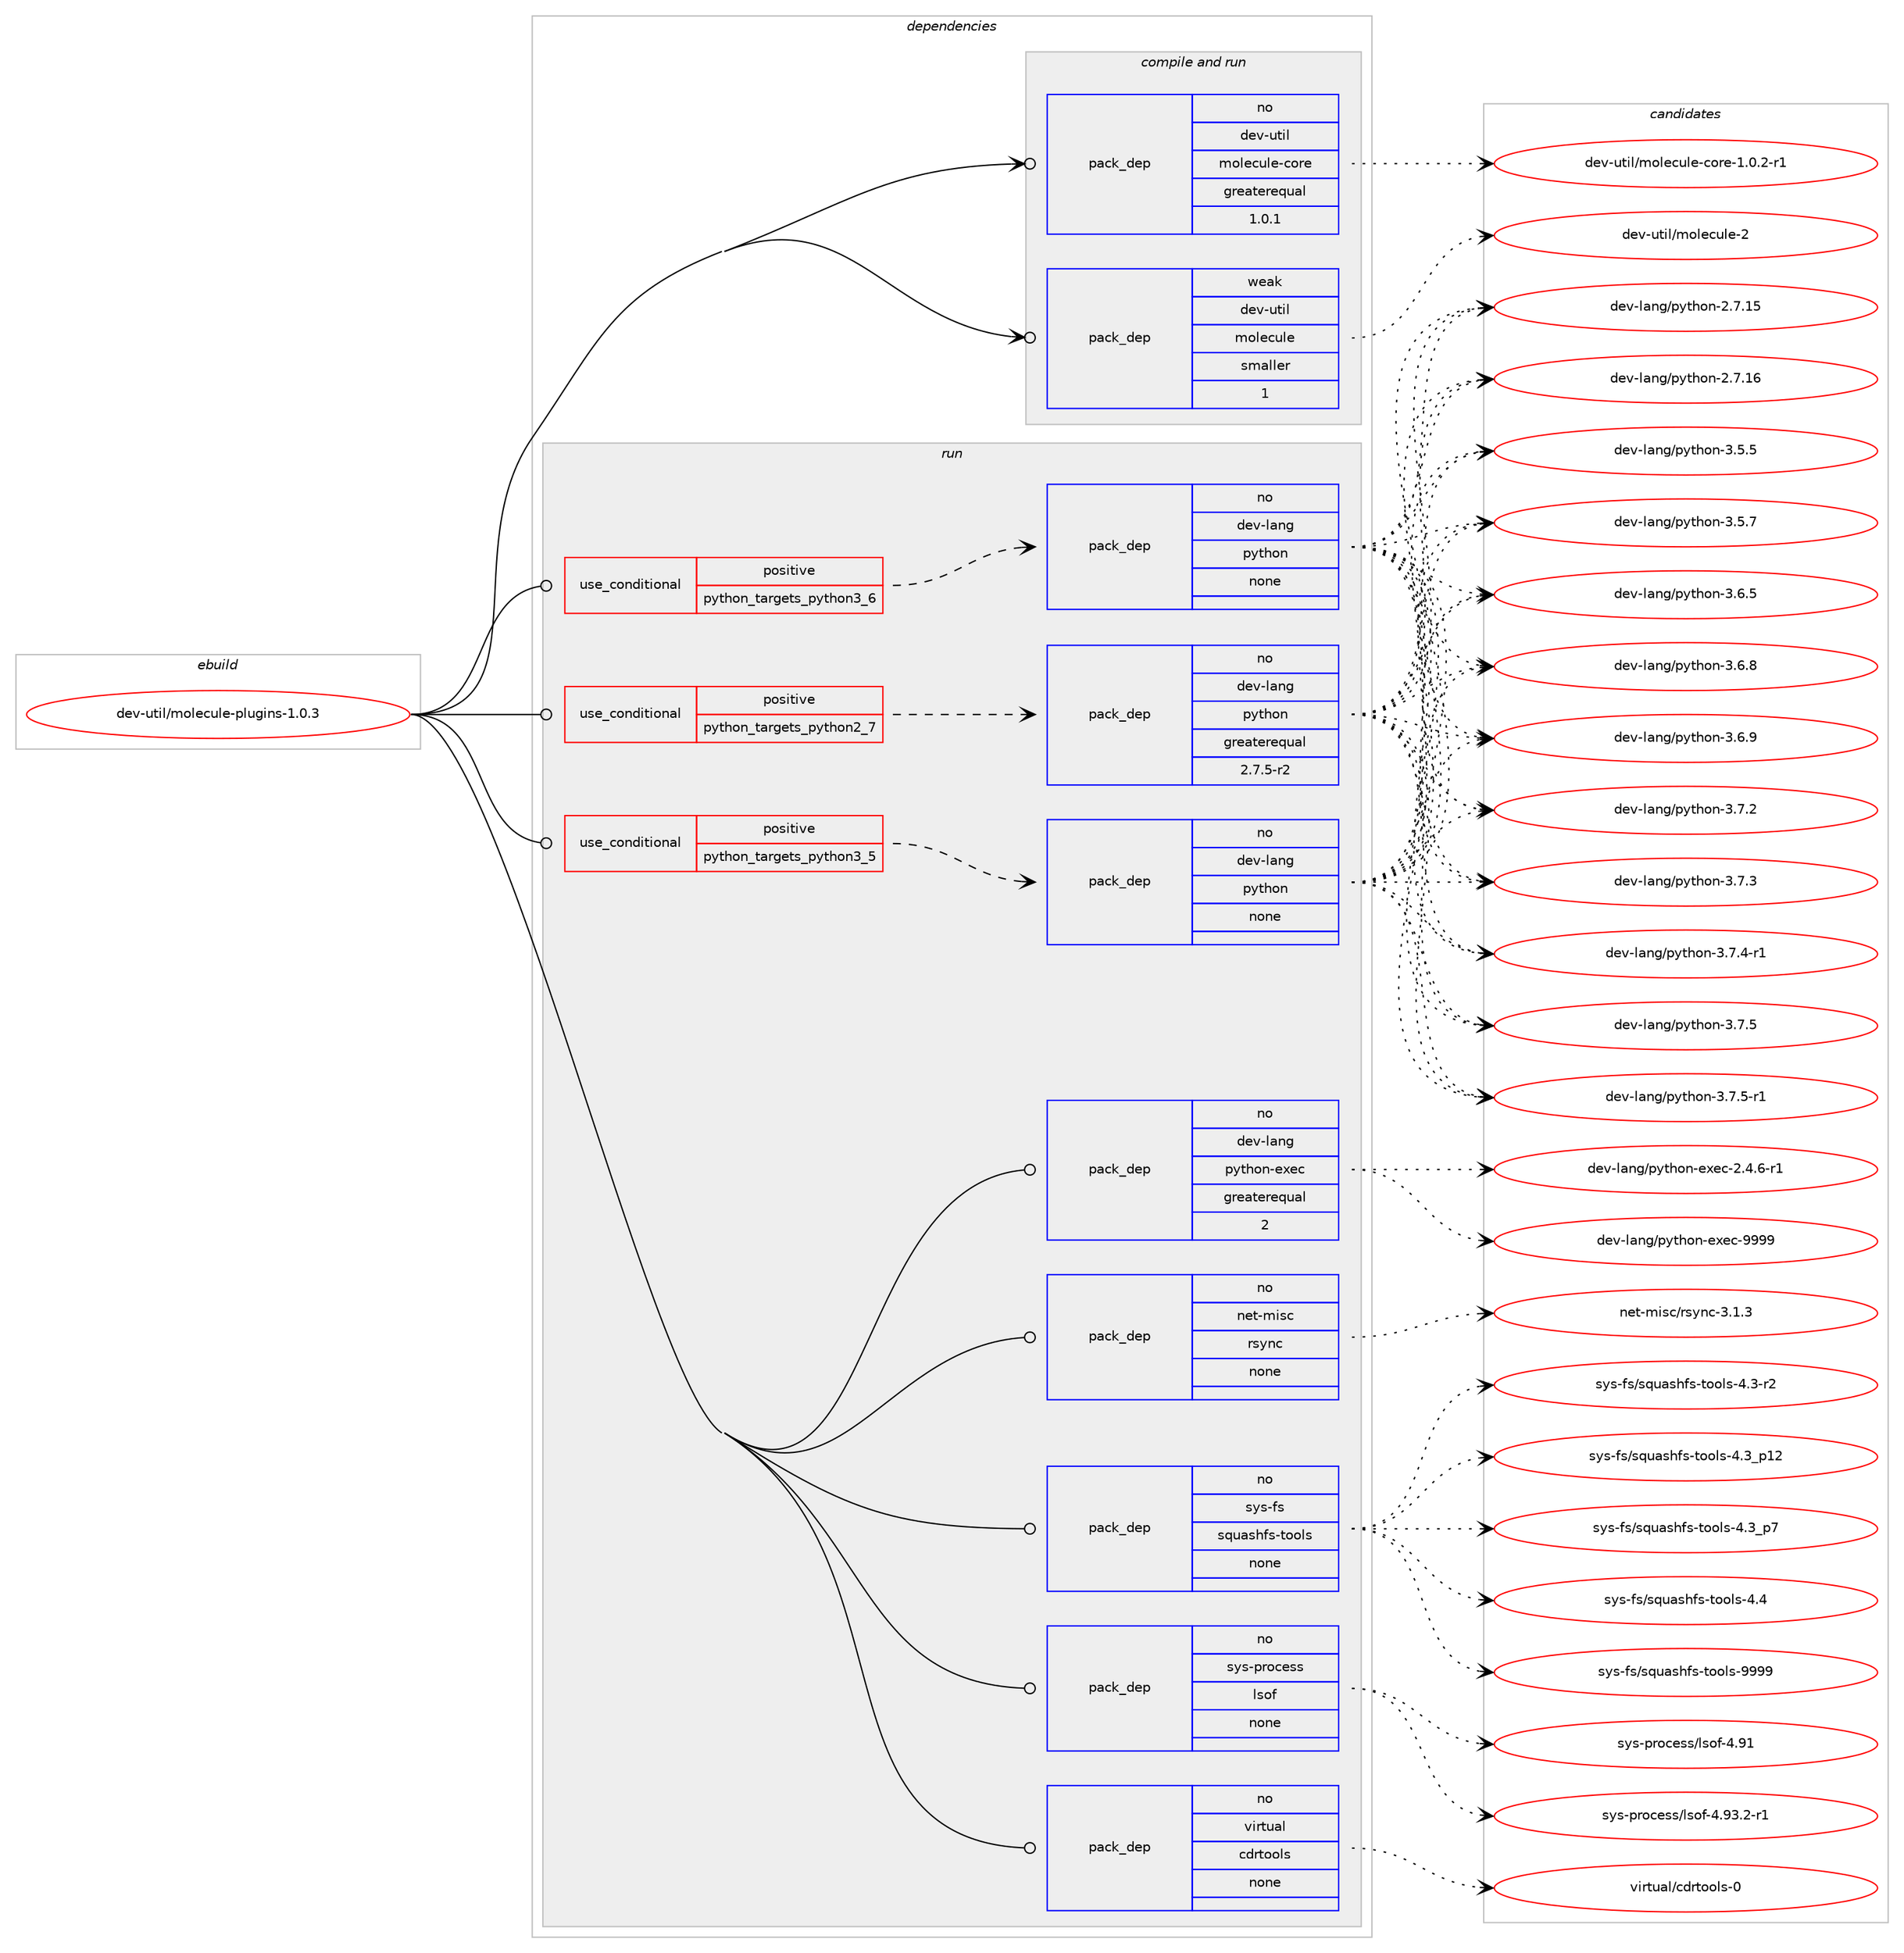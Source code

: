 digraph prolog {

# *************
# Graph options
# *************

newrank=true;
concentrate=true;
compound=true;
graph [rankdir=LR,fontname=Helvetica,fontsize=10,ranksep=1.5];#, ranksep=2.5, nodesep=0.2];
edge  [arrowhead=vee];
node  [fontname=Helvetica,fontsize=10];

# **********
# The ebuild
# **********

subgraph cluster_leftcol {
color=gray;
rank=same;
label=<<i>ebuild</i>>;
id [label="dev-util/molecule-plugins-1.0.3", color=red, width=4, href="../dev-util/molecule-plugins-1.0.3.svg"];
}

# ****************
# The dependencies
# ****************

subgraph cluster_midcol {
color=gray;
label=<<i>dependencies</i>>;
subgraph cluster_compile {
fillcolor="#eeeeee";
style=filled;
label=<<i>compile</i>>;
}
subgraph cluster_compileandrun {
fillcolor="#eeeeee";
style=filled;
label=<<i>compile and run</i>>;
subgraph pack535623 {
dependency730792 [label=<<TABLE BORDER="0" CELLBORDER="1" CELLSPACING="0" CELLPADDING="4" WIDTH="220"><TR><TD ROWSPAN="6" CELLPADDING="30">pack_dep</TD></TR><TR><TD WIDTH="110">no</TD></TR><TR><TD>dev-util</TD></TR><TR><TD>molecule-core</TD></TR><TR><TD>greaterequal</TD></TR><TR><TD>1.0.1</TD></TR></TABLE>>, shape=none, color=blue];
}
id:e -> dependency730792:w [weight=20,style="solid",arrowhead="odotvee"];
subgraph pack535624 {
dependency730793 [label=<<TABLE BORDER="0" CELLBORDER="1" CELLSPACING="0" CELLPADDING="4" WIDTH="220"><TR><TD ROWSPAN="6" CELLPADDING="30">pack_dep</TD></TR><TR><TD WIDTH="110">weak</TD></TR><TR><TD>dev-util</TD></TR><TR><TD>molecule</TD></TR><TR><TD>smaller</TD></TR><TR><TD>1</TD></TR></TABLE>>, shape=none, color=blue];
}
id:e -> dependency730793:w [weight=20,style="solid",arrowhead="odotvee"];
}
subgraph cluster_run {
fillcolor="#eeeeee";
style=filled;
label=<<i>run</i>>;
subgraph cond183000 {
dependency730794 [label=<<TABLE BORDER="0" CELLBORDER="1" CELLSPACING="0" CELLPADDING="4"><TR><TD ROWSPAN="3" CELLPADDING="10">use_conditional</TD></TR><TR><TD>positive</TD></TR><TR><TD>python_targets_python2_7</TD></TR></TABLE>>, shape=none, color=red];
subgraph pack535625 {
dependency730795 [label=<<TABLE BORDER="0" CELLBORDER="1" CELLSPACING="0" CELLPADDING="4" WIDTH="220"><TR><TD ROWSPAN="6" CELLPADDING="30">pack_dep</TD></TR><TR><TD WIDTH="110">no</TD></TR><TR><TD>dev-lang</TD></TR><TR><TD>python</TD></TR><TR><TD>greaterequal</TD></TR><TR><TD>2.7.5-r2</TD></TR></TABLE>>, shape=none, color=blue];
}
dependency730794:e -> dependency730795:w [weight=20,style="dashed",arrowhead="vee"];
}
id:e -> dependency730794:w [weight=20,style="solid",arrowhead="odot"];
subgraph cond183001 {
dependency730796 [label=<<TABLE BORDER="0" CELLBORDER="1" CELLSPACING="0" CELLPADDING="4"><TR><TD ROWSPAN="3" CELLPADDING="10">use_conditional</TD></TR><TR><TD>positive</TD></TR><TR><TD>python_targets_python3_5</TD></TR></TABLE>>, shape=none, color=red];
subgraph pack535626 {
dependency730797 [label=<<TABLE BORDER="0" CELLBORDER="1" CELLSPACING="0" CELLPADDING="4" WIDTH="220"><TR><TD ROWSPAN="6" CELLPADDING="30">pack_dep</TD></TR><TR><TD WIDTH="110">no</TD></TR><TR><TD>dev-lang</TD></TR><TR><TD>python</TD></TR><TR><TD>none</TD></TR><TR><TD></TD></TR></TABLE>>, shape=none, color=blue];
}
dependency730796:e -> dependency730797:w [weight=20,style="dashed",arrowhead="vee"];
}
id:e -> dependency730796:w [weight=20,style="solid",arrowhead="odot"];
subgraph cond183002 {
dependency730798 [label=<<TABLE BORDER="0" CELLBORDER="1" CELLSPACING="0" CELLPADDING="4"><TR><TD ROWSPAN="3" CELLPADDING="10">use_conditional</TD></TR><TR><TD>positive</TD></TR><TR><TD>python_targets_python3_6</TD></TR></TABLE>>, shape=none, color=red];
subgraph pack535627 {
dependency730799 [label=<<TABLE BORDER="0" CELLBORDER="1" CELLSPACING="0" CELLPADDING="4" WIDTH="220"><TR><TD ROWSPAN="6" CELLPADDING="30">pack_dep</TD></TR><TR><TD WIDTH="110">no</TD></TR><TR><TD>dev-lang</TD></TR><TR><TD>python</TD></TR><TR><TD>none</TD></TR><TR><TD></TD></TR></TABLE>>, shape=none, color=blue];
}
dependency730798:e -> dependency730799:w [weight=20,style="dashed",arrowhead="vee"];
}
id:e -> dependency730798:w [weight=20,style="solid",arrowhead="odot"];
subgraph pack535628 {
dependency730800 [label=<<TABLE BORDER="0" CELLBORDER="1" CELLSPACING="0" CELLPADDING="4" WIDTH="220"><TR><TD ROWSPAN="6" CELLPADDING="30">pack_dep</TD></TR><TR><TD WIDTH="110">no</TD></TR><TR><TD>dev-lang</TD></TR><TR><TD>python-exec</TD></TR><TR><TD>greaterequal</TD></TR><TR><TD>2</TD></TR></TABLE>>, shape=none, color=blue];
}
id:e -> dependency730800:w [weight=20,style="solid",arrowhead="odot"];
subgraph pack535629 {
dependency730801 [label=<<TABLE BORDER="0" CELLBORDER="1" CELLSPACING="0" CELLPADDING="4" WIDTH="220"><TR><TD ROWSPAN="6" CELLPADDING="30">pack_dep</TD></TR><TR><TD WIDTH="110">no</TD></TR><TR><TD>net-misc</TD></TR><TR><TD>rsync</TD></TR><TR><TD>none</TD></TR><TR><TD></TD></TR></TABLE>>, shape=none, color=blue];
}
id:e -> dependency730801:w [weight=20,style="solid",arrowhead="odot"];
subgraph pack535630 {
dependency730802 [label=<<TABLE BORDER="0" CELLBORDER="1" CELLSPACING="0" CELLPADDING="4" WIDTH="220"><TR><TD ROWSPAN="6" CELLPADDING="30">pack_dep</TD></TR><TR><TD WIDTH="110">no</TD></TR><TR><TD>sys-fs</TD></TR><TR><TD>squashfs-tools</TD></TR><TR><TD>none</TD></TR><TR><TD></TD></TR></TABLE>>, shape=none, color=blue];
}
id:e -> dependency730802:w [weight=20,style="solid",arrowhead="odot"];
subgraph pack535631 {
dependency730803 [label=<<TABLE BORDER="0" CELLBORDER="1" CELLSPACING="0" CELLPADDING="4" WIDTH="220"><TR><TD ROWSPAN="6" CELLPADDING="30">pack_dep</TD></TR><TR><TD WIDTH="110">no</TD></TR><TR><TD>sys-process</TD></TR><TR><TD>lsof</TD></TR><TR><TD>none</TD></TR><TR><TD></TD></TR></TABLE>>, shape=none, color=blue];
}
id:e -> dependency730803:w [weight=20,style="solid",arrowhead="odot"];
subgraph pack535632 {
dependency730804 [label=<<TABLE BORDER="0" CELLBORDER="1" CELLSPACING="0" CELLPADDING="4" WIDTH="220"><TR><TD ROWSPAN="6" CELLPADDING="30">pack_dep</TD></TR><TR><TD WIDTH="110">no</TD></TR><TR><TD>virtual</TD></TR><TR><TD>cdrtools</TD></TR><TR><TD>none</TD></TR><TR><TD></TD></TR></TABLE>>, shape=none, color=blue];
}
id:e -> dependency730804:w [weight=20,style="solid",arrowhead="odot"];
}
}

# **************
# The candidates
# **************

subgraph cluster_choices {
rank=same;
color=gray;
label=<<i>candidates</i>>;

subgraph choice535623 {
color=black;
nodesep=1;
choice10010111845117116105108471091111081019911710810145991111141014549464846504511449 [label="dev-util/molecule-core-1.0.2-r1", color=red, width=4,href="../dev-util/molecule-core-1.0.2-r1.svg"];
dependency730792:e -> choice10010111845117116105108471091111081019911710810145991111141014549464846504511449:w [style=dotted,weight="100"];
}
subgraph choice535624 {
color=black;
nodesep=1;
choice1001011184511711610510847109111108101991171081014550 [label="dev-util/molecule-2", color=red, width=4,href="../dev-util/molecule-2.svg"];
dependency730793:e -> choice1001011184511711610510847109111108101991171081014550:w [style=dotted,weight="100"];
}
subgraph choice535625 {
color=black;
nodesep=1;
choice10010111845108971101034711212111610411111045504655464953 [label="dev-lang/python-2.7.15", color=red, width=4,href="../dev-lang/python-2.7.15.svg"];
choice10010111845108971101034711212111610411111045504655464954 [label="dev-lang/python-2.7.16", color=red, width=4,href="../dev-lang/python-2.7.16.svg"];
choice100101118451089711010347112121116104111110455146534653 [label="dev-lang/python-3.5.5", color=red, width=4,href="../dev-lang/python-3.5.5.svg"];
choice100101118451089711010347112121116104111110455146534655 [label="dev-lang/python-3.5.7", color=red, width=4,href="../dev-lang/python-3.5.7.svg"];
choice100101118451089711010347112121116104111110455146544653 [label="dev-lang/python-3.6.5", color=red, width=4,href="../dev-lang/python-3.6.5.svg"];
choice100101118451089711010347112121116104111110455146544656 [label="dev-lang/python-3.6.8", color=red, width=4,href="../dev-lang/python-3.6.8.svg"];
choice100101118451089711010347112121116104111110455146544657 [label="dev-lang/python-3.6.9", color=red, width=4,href="../dev-lang/python-3.6.9.svg"];
choice100101118451089711010347112121116104111110455146554650 [label="dev-lang/python-3.7.2", color=red, width=4,href="../dev-lang/python-3.7.2.svg"];
choice100101118451089711010347112121116104111110455146554651 [label="dev-lang/python-3.7.3", color=red, width=4,href="../dev-lang/python-3.7.3.svg"];
choice1001011184510897110103471121211161041111104551465546524511449 [label="dev-lang/python-3.7.4-r1", color=red, width=4,href="../dev-lang/python-3.7.4-r1.svg"];
choice100101118451089711010347112121116104111110455146554653 [label="dev-lang/python-3.7.5", color=red, width=4,href="../dev-lang/python-3.7.5.svg"];
choice1001011184510897110103471121211161041111104551465546534511449 [label="dev-lang/python-3.7.5-r1", color=red, width=4,href="../dev-lang/python-3.7.5-r1.svg"];
dependency730795:e -> choice10010111845108971101034711212111610411111045504655464953:w [style=dotted,weight="100"];
dependency730795:e -> choice10010111845108971101034711212111610411111045504655464954:w [style=dotted,weight="100"];
dependency730795:e -> choice100101118451089711010347112121116104111110455146534653:w [style=dotted,weight="100"];
dependency730795:e -> choice100101118451089711010347112121116104111110455146534655:w [style=dotted,weight="100"];
dependency730795:e -> choice100101118451089711010347112121116104111110455146544653:w [style=dotted,weight="100"];
dependency730795:e -> choice100101118451089711010347112121116104111110455146544656:w [style=dotted,weight="100"];
dependency730795:e -> choice100101118451089711010347112121116104111110455146544657:w [style=dotted,weight="100"];
dependency730795:e -> choice100101118451089711010347112121116104111110455146554650:w [style=dotted,weight="100"];
dependency730795:e -> choice100101118451089711010347112121116104111110455146554651:w [style=dotted,weight="100"];
dependency730795:e -> choice1001011184510897110103471121211161041111104551465546524511449:w [style=dotted,weight="100"];
dependency730795:e -> choice100101118451089711010347112121116104111110455146554653:w [style=dotted,weight="100"];
dependency730795:e -> choice1001011184510897110103471121211161041111104551465546534511449:w [style=dotted,weight="100"];
}
subgraph choice535626 {
color=black;
nodesep=1;
choice10010111845108971101034711212111610411111045504655464953 [label="dev-lang/python-2.7.15", color=red, width=4,href="../dev-lang/python-2.7.15.svg"];
choice10010111845108971101034711212111610411111045504655464954 [label="dev-lang/python-2.7.16", color=red, width=4,href="../dev-lang/python-2.7.16.svg"];
choice100101118451089711010347112121116104111110455146534653 [label="dev-lang/python-3.5.5", color=red, width=4,href="../dev-lang/python-3.5.5.svg"];
choice100101118451089711010347112121116104111110455146534655 [label="dev-lang/python-3.5.7", color=red, width=4,href="../dev-lang/python-3.5.7.svg"];
choice100101118451089711010347112121116104111110455146544653 [label="dev-lang/python-3.6.5", color=red, width=4,href="../dev-lang/python-3.6.5.svg"];
choice100101118451089711010347112121116104111110455146544656 [label="dev-lang/python-3.6.8", color=red, width=4,href="../dev-lang/python-3.6.8.svg"];
choice100101118451089711010347112121116104111110455146544657 [label="dev-lang/python-3.6.9", color=red, width=4,href="../dev-lang/python-3.6.9.svg"];
choice100101118451089711010347112121116104111110455146554650 [label="dev-lang/python-3.7.2", color=red, width=4,href="../dev-lang/python-3.7.2.svg"];
choice100101118451089711010347112121116104111110455146554651 [label="dev-lang/python-3.7.3", color=red, width=4,href="../dev-lang/python-3.7.3.svg"];
choice1001011184510897110103471121211161041111104551465546524511449 [label="dev-lang/python-3.7.4-r1", color=red, width=4,href="../dev-lang/python-3.7.4-r1.svg"];
choice100101118451089711010347112121116104111110455146554653 [label="dev-lang/python-3.7.5", color=red, width=4,href="../dev-lang/python-3.7.5.svg"];
choice1001011184510897110103471121211161041111104551465546534511449 [label="dev-lang/python-3.7.5-r1", color=red, width=4,href="../dev-lang/python-3.7.5-r1.svg"];
dependency730797:e -> choice10010111845108971101034711212111610411111045504655464953:w [style=dotted,weight="100"];
dependency730797:e -> choice10010111845108971101034711212111610411111045504655464954:w [style=dotted,weight="100"];
dependency730797:e -> choice100101118451089711010347112121116104111110455146534653:w [style=dotted,weight="100"];
dependency730797:e -> choice100101118451089711010347112121116104111110455146534655:w [style=dotted,weight="100"];
dependency730797:e -> choice100101118451089711010347112121116104111110455146544653:w [style=dotted,weight="100"];
dependency730797:e -> choice100101118451089711010347112121116104111110455146544656:w [style=dotted,weight="100"];
dependency730797:e -> choice100101118451089711010347112121116104111110455146544657:w [style=dotted,weight="100"];
dependency730797:e -> choice100101118451089711010347112121116104111110455146554650:w [style=dotted,weight="100"];
dependency730797:e -> choice100101118451089711010347112121116104111110455146554651:w [style=dotted,weight="100"];
dependency730797:e -> choice1001011184510897110103471121211161041111104551465546524511449:w [style=dotted,weight="100"];
dependency730797:e -> choice100101118451089711010347112121116104111110455146554653:w [style=dotted,weight="100"];
dependency730797:e -> choice1001011184510897110103471121211161041111104551465546534511449:w [style=dotted,weight="100"];
}
subgraph choice535627 {
color=black;
nodesep=1;
choice10010111845108971101034711212111610411111045504655464953 [label="dev-lang/python-2.7.15", color=red, width=4,href="../dev-lang/python-2.7.15.svg"];
choice10010111845108971101034711212111610411111045504655464954 [label="dev-lang/python-2.7.16", color=red, width=4,href="../dev-lang/python-2.7.16.svg"];
choice100101118451089711010347112121116104111110455146534653 [label="dev-lang/python-3.5.5", color=red, width=4,href="../dev-lang/python-3.5.5.svg"];
choice100101118451089711010347112121116104111110455146534655 [label="dev-lang/python-3.5.7", color=red, width=4,href="../dev-lang/python-3.5.7.svg"];
choice100101118451089711010347112121116104111110455146544653 [label="dev-lang/python-3.6.5", color=red, width=4,href="../dev-lang/python-3.6.5.svg"];
choice100101118451089711010347112121116104111110455146544656 [label="dev-lang/python-3.6.8", color=red, width=4,href="../dev-lang/python-3.6.8.svg"];
choice100101118451089711010347112121116104111110455146544657 [label="dev-lang/python-3.6.9", color=red, width=4,href="../dev-lang/python-3.6.9.svg"];
choice100101118451089711010347112121116104111110455146554650 [label="dev-lang/python-3.7.2", color=red, width=4,href="../dev-lang/python-3.7.2.svg"];
choice100101118451089711010347112121116104111110455146554651 [label="dev-lang/python-3.7.3", color=red, width=4,href="../dev-lang/python-3.7.3.svg"];
choice1001011184510897110103471121211161041111104551465546524511449 [label="dev-lang/python-3.7.4-r1", color=red, width=4,href="../dev-lang/python-3.7.4-r1.svg"];
choice100101118451089711010347112121116104111110455146554653 [label="dev-lang/python-3.7.5", color=red, width=4,href="../dev-lang/python-3.7.5.svg"];
choice1001011184510897110103471121211161041111104551465546534511449 [label="dev-lang/python-3.7.5-r1", color=red, width=4,href="../dev-lang/python-3.7.5-r1.svg"];
dependency730799:e -> choice10010111845108971101034711212111610411111045504655464953:w [style=dotted,weight="100"];
dependency730799:e -> choice10010111845108971101034711212111610411111045504655464954:w [style=dotted,weight="100"];
dependency730799:e -> choice100101118451089711010347112121116104111110455146534653:w [style=dotted,weight="100"];
dependency730799:e -> choice100101118451089711010347112121116104111110455146534655:w [style=dotted,weight="100"];
dependency730799:e -> choice100101118451089711010347112121116104111110455146544653:w [style=dotted,weight="100"];
dependency730799:e -> choice100101118451089711010347112121116104111110455146544656:w [style=dotted,weight="100"];
dependency730799:e -> choice100101118451089711010347112121116104111110455146544657:w [style=dotted,weight="100"];
dependency730799:e -> choice100101118451089711010347112121116104111110455146554650:w [style=dotted,weight="100"];
dependency730799:e -> choice100101118451089711010347112121116104111110455146554651:w [style=dotted,weight="100"];
dependency730799:e -> choice1001011184510897110103471121211161041111104551465546524511449:w [style=dotted,weight="100"];
dependency730799:e -> choice100101118451089711010347112121116104111110455146554653:w [style=dotted,weight="100"];
dependency730799:e -> choice1001011184510897110103471121211161041111104551465546534511449:w [style=dotted,weight="100"];
}
subgraph choice535628 {
color=black;
nodesep=1;
choice10010111845108971101034711212111610411111045101120101994550465246544511449 [label="dev-lang/python-exec-2.4.6-r1", color=red, width=4,href="../dev-lang/python-exec-2.4.6-r1.svg"];
choice10010111845108971101034711212111610411111045101120101994557575757 [label="dev-lang/python-exec-9999", color=red, width=4,href="../dev-lang/python-exec-9999.svg"];
dependency730800:e -> choice10010111845108971101034711212111610411111045101120101994550465246544511449:w [style=dotted,weight="100"];
dependency730800:e -> choice10010111845108971101034711212111610411111045101120101994557575757:w [style=dotted,weight="100"];
}
subgraph choice535629 {
color=black;
nodesep=1;
choice11010111645109105115994711411512111099455146494651 [label="net-misc/rsync-3.1.3", color=red, width=4,href="../net-misc/rsync-3.1.3.svg"];
dependency730801:e -> choice11010111645109105115994711411512111099455146494651:w [style=dotted,weight="100"];
}
subgraph choice535630 {
color=black;
nodesep=1;
choice11512111545102115471151131179711510410211545116111111108115455246514511450 [label="sys-fs/squashfs-tools-4.3-r2", color=red, width=4,href="../sys-fs/squashfs-tools-4.3-r2.svg"];
choice1151211154510211547115113117971151041021154511611111110811545524651951124950 [label="sys-fs/squashfs-tools-4.3_p12", color=red, width=4,href="../sys-fs/squashfs-tools-4.3_p12.svg"];
choice11512111545102115471151131179711510410211545116111111108115455246519511255 [label="sys-fs/squashfs-tools-4.3_p7", color=red, width=4,href="../sys-fs/squashfs-tools-4.3_p7.svg"];
choice1151211154510211547115113117971151041021154511611111110811545524652 [label="sys-fs/squashfs-tools-4.4", color=red, width=4,href="../sys-fs/squashfs-tools-4.4.svg"];
choice115121115451021154711511311797115104102115451161111111081154557575757 [label="sys-fs/squashfs-tools-9999", color=red, width=4,href="../sys-fs/squashfs-tools-9999.svg"];
dependency730802:e -> choice11512111545102115471151131179711510410211545116111111108115455246514511450:w [style=dotted,weight="100"];
dependency730802:e -> choice1151211154510211547115113117971151041021154511611111110811545524651951124950:w [style=dotted,weight="100"];
dependency730802:e -> choice11512111545102115471151131179711510410211545116111111108115455246519511255:w [style=dotted,weight="100"];
dependency730802:e -> choice1151211154510211547115113117971151041021154511611111110811545524652:w [style=dotted,weight="100"];
dependency730802:e -> choice115121115451021154711511311797115104102115451161111111081154557575757:w [style=dotted,weight="100"];
}
subgraph choice535631 {
color=black;
nodesep=1;
choice1151211154511211411199101115115471081151111024552465749 [label="sys-process/lsof-4.91", color=red, width=4,href="../sys-process/lsof-4.91.svg"];
choice115121115451121141119910111511547108115111102455246575146504511449 [label="sys-process/lsof-4.93.2-r1", color=red, width=4,href="../sys-process/lsof-4.93.2-r1.svg"];
dependency730803:e -> choice1151211154511211411199101115115471081151111024552465749:w [style=dotted,weight="100"];
dependency730803:e -> choice115121115451121141119910111511547108115111102455246575146504511449:w [style=dotted,weight="100"];
}
subgraph choice535632 {
color=black;
nodesep=1;
choice1181051141161179710847991001141161111111081154548 [label="virtual/cdrtools-0", color=red, width=4,href="../virtual/cdrtools-0.svg"];
dependency730804:e -> choice1181051141161179710847991001141161111111081154548:w [style=dotted,weight="100"];
}
}

}
